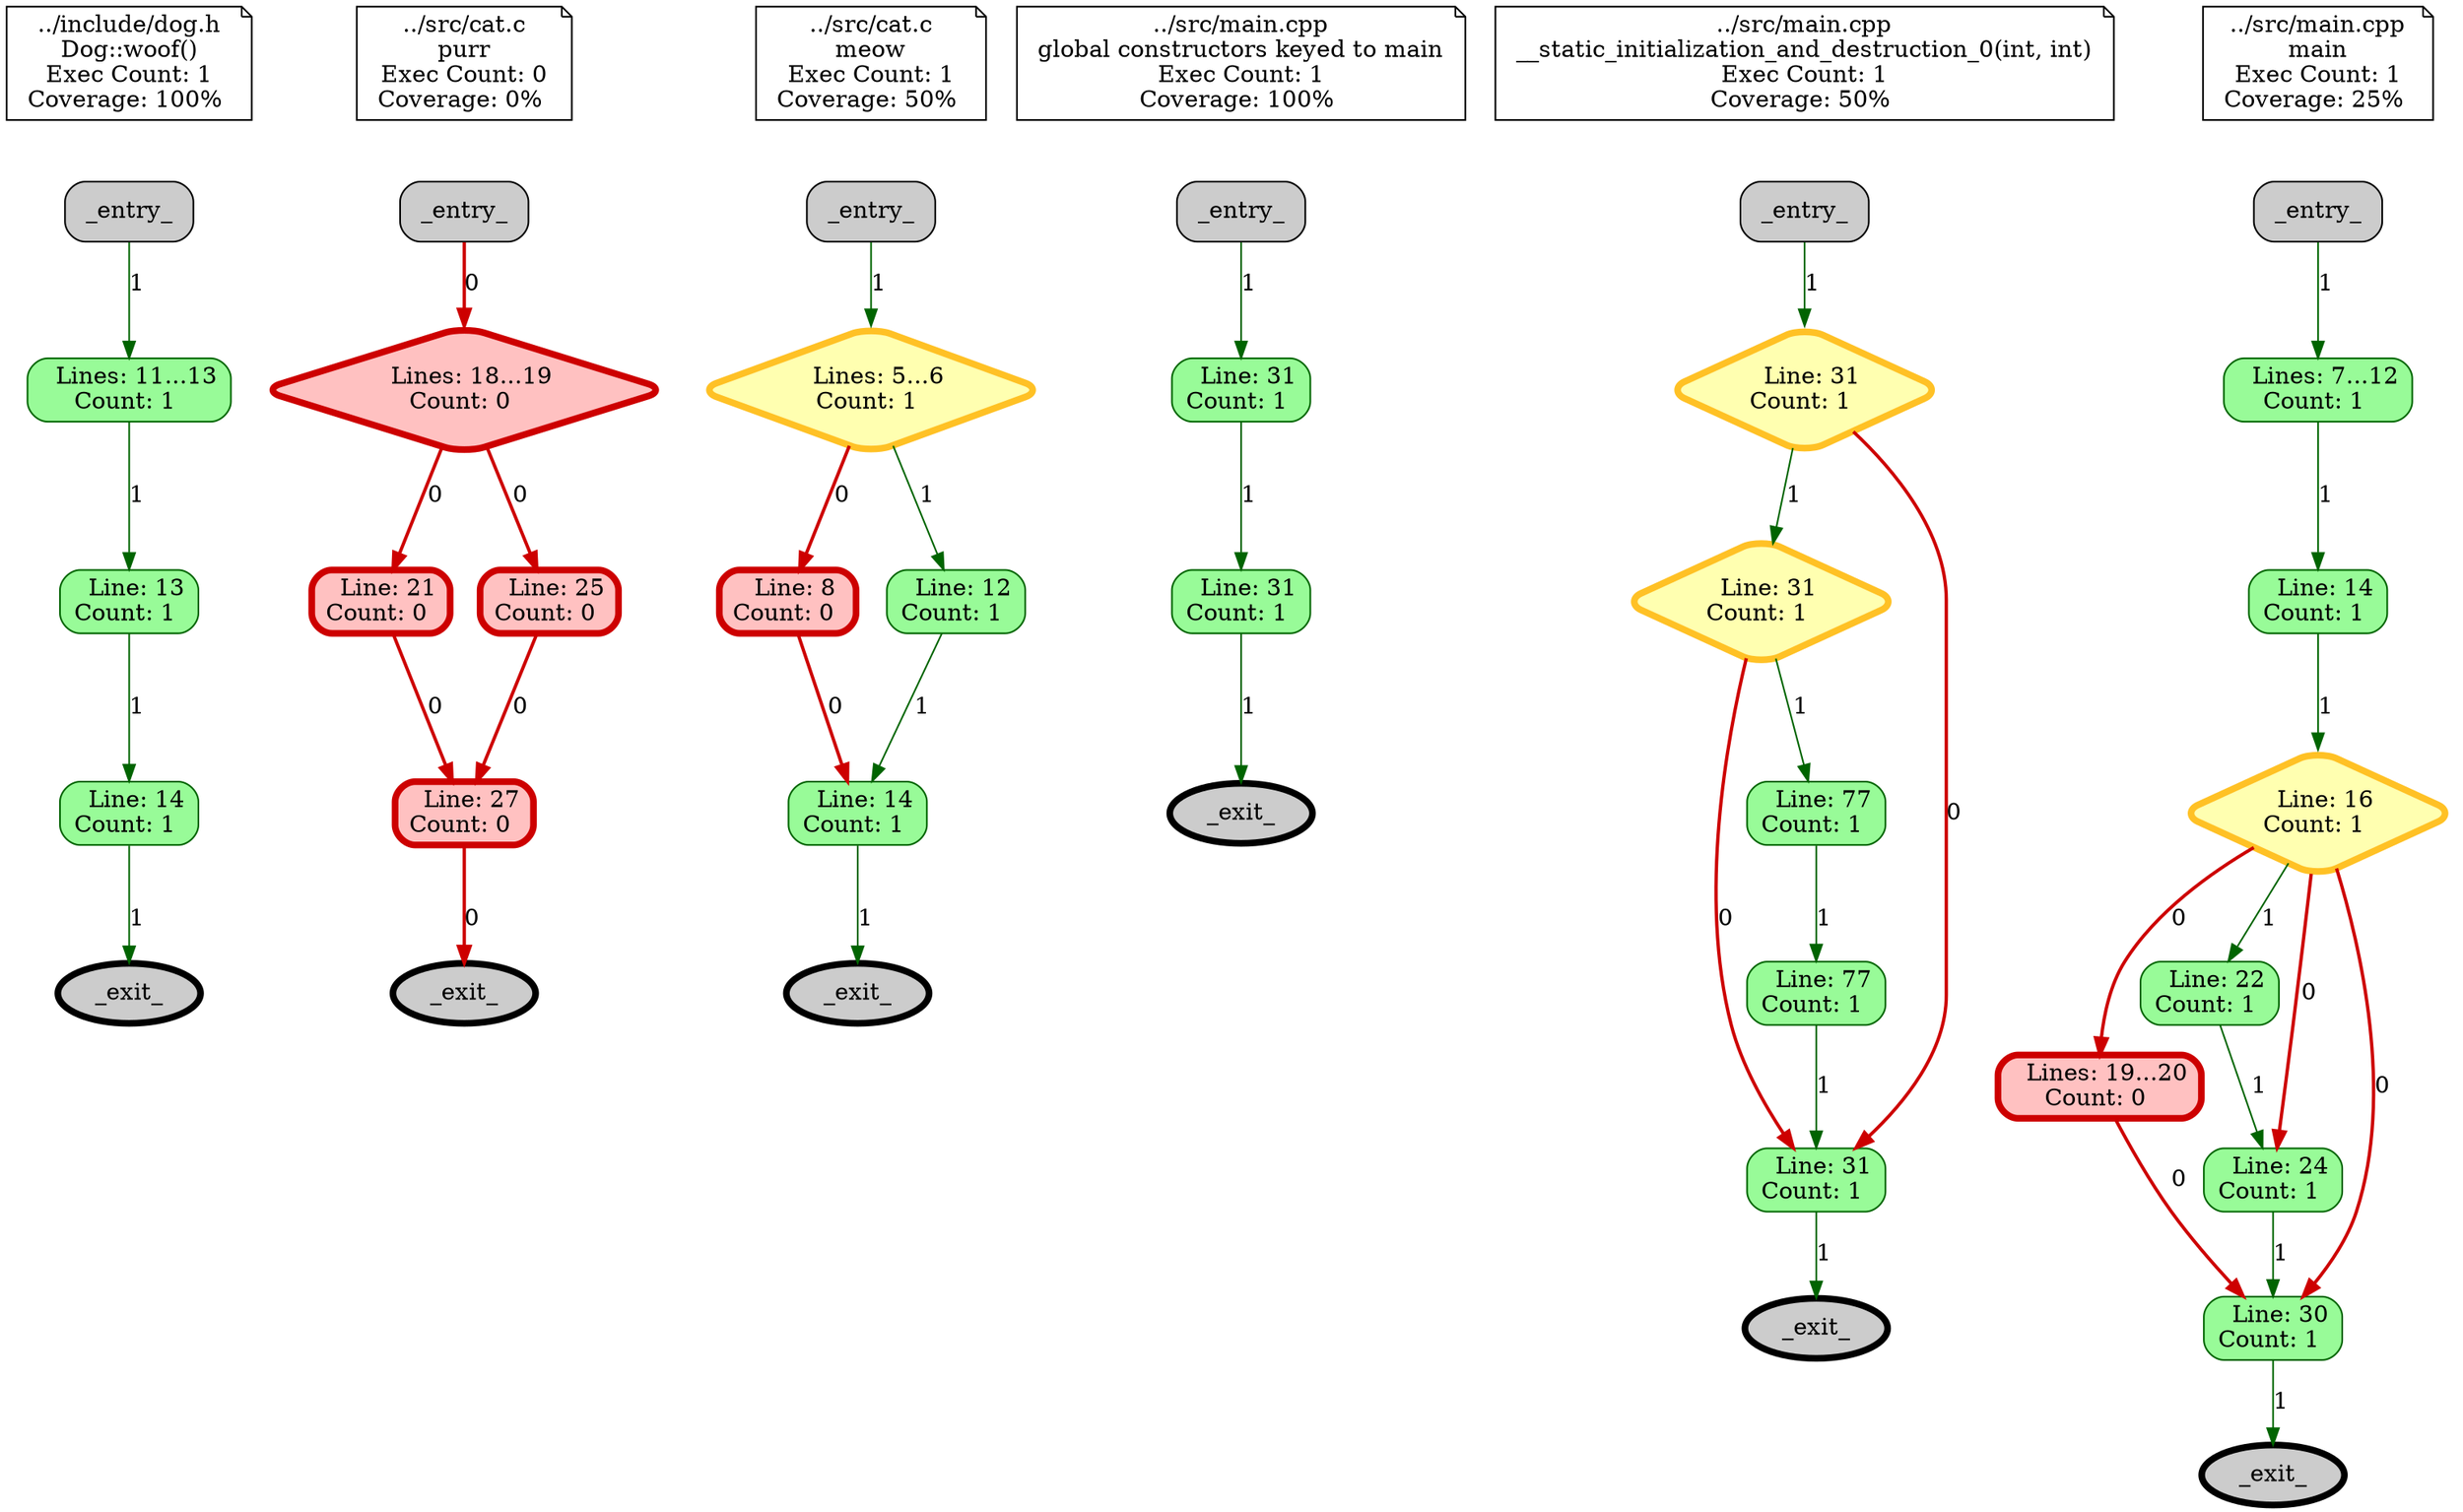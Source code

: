 digraph coverage{
   subgraph ".##include##dog.h"{
      subgraph function3565148803{
      B_Header_3565148803 ->  B_3565148803_953_0 [ color="black", style="invis" ];
      B_3565148803_953_0 -> B_3565148803_953_1 [ label = "1" , color="darkgreen" , style="solid" ]; 
      B_3565148803_953_1 -> B_3565148803_953_2 [ label = "1" , color="darkgreen" , style="solid" ]; 
      B_3565148803_953_2 -> B_3565148803_953_3 [ label = "1" , color="darkgreen" , style="solid" ]; 
      B_3565148803_953_3 -> B_3565148803_953_4 [ label = "1" , color="darkgreen" , style="solid" ]; 
      B_Header_3565148803 [ label=< ../include/dog.h <br /> Dog::woof() <br /> Exec Count: 1 <br /> Coverage: 100%  > style="filled" fillcolor="grey100" color="black" penwidth=1 shape="note" ];
      B_3565148803_953_0 [ label=< _entry_ > style="filled, rounded"  fillcolor="grey80" color="black" shape="box" ];
      B_3565148803_953_1 [ label=<  Lines: 11...13<br />Count: 1 > style="filled, rounded"  fillcolor="palegreen" color="darkgreen" shape="box" ];
      B_3565148803_953_2 [ label=<  Line: 13<br />Count: 1 > style="filled, rounded"  fillcolor="palegreen" color="darkgreen" shape="box" ];
      B_3565148803_953_3 [ label=<  Line: 14<br />Count: 1 > style="filled, rounded"  fillcolor="palegreen" color="darkgreen" shape="box" ];
      B_3565148803_953_4 [ label=< _exit_ > style="filled, rounded"  fillcolor="grey80" color="black" penwidth=4 shape="ellipse" ];
      }
   }
   subgraph ".##src##cat.c"{
      subgraph function3297155567{
      B_Header_3297155567 ->  B_3297155567_4_0 [ color="black", style="invis" ];
      B_3297155567_4_0 -> B_3297155567_4_1 [ label = "0" , color="red3" , style="solid", penwidth=2 ]; 
      B_3297155567_4_1 -> B_3297155567_4_2 [ label = "0" , color="red3" , style="solid", penwidth=2 ]; 
      B_3297155567_4_1 -> B_3297155567_4_3 [ label = "0" , color="red3" , style="solid", penwidth=2 ]; 
      B_3297155567_4_2 -> B_3297155567_4_4 [ label = "0" , color="red3" , style="solid", penwidth=2 ]; 
      B_3297155567_4_3 -> B_3297155567_4_4 [ label = "0" , color="red3" , style="solid", penwidth=2 ]; 
      B_3297155567_4_4 -> B_3297155567_4_5 [ label = "0" , color="red3" , style="solid", penwidth=2 ]; 
      B_Header_3297155567 [ label=< ../src/cat.c <br /> purr <br /> Exec Count: 0 <br /> Coverage: 0%  > style="filled" fillcolor="grey100" color="black" penwidth=1 shape="note" ];
      B_3297155567_4_0 [ label=< _entry_ > style="filled, rounded"  fillcolor="grey80" color="black" shape="box" ];
      B_3297155567_4_1 [ label=<  Lines: 18...19<br />Count: 0 > style="filled, rounded"  fillcolor="rosybrown1" color="red3" penwidth=4 shape="diamond" ];
      B_3297155567_4_2 [ label=<  Line: 21<br />Count: 0 > style="filled, rounded"  fillcolor="rosybrown1" color="red3" penwidth=4 shape="box" ];
      B_3297155567_4_3 [ label=<  Line: 25<br />Count: 0 > style="filled, rounded"  fillcolor="rosybrown1" color="red3" penwidth=4 shape="box" ];
      B_3297155567_4_4 [ label=<  Line: 27<br />Count: 0 > style="filled, rounded"  fillcolor="rosybrown1" color="red3" penwidth=4 shape="box" ];
      B_3297155567_4_5 [ label=< _exit_ > style="filled, rounded"  fillcolor="grey80" color="black" penwidth=4 shape="ellipse" ];
      }
      subgraph function3775268653{
      B_Header_3775268653 ->  B_3775268653_3_0 [ color="black", style="invis" ];
      B_3775268653_3_0 -> B_3775268653_3_1 [ label = "1" , color="darkgreen" , style="solid" ]; 
      B_3775268653_3_1 -> B_3775268653_3_2 [ label = "0" , color="red3" , style="solid", penwidth=2 ]; 
      B_3775268653_3_1 -> B_3775268653_3_3 [ label = "1" , color="darkgreen" , style="solid" ]; 
      B_3775268653_3_2 -> B_3775268653_3_4 [ label = "0" , color="red3" , style="solid", penwidth=2 ]; 
      B_3775268653_3_3 -> B_3775268653_3_4 [ label = "1" , color="darkgreen" , style="solid" ]; 
      B_3775268653_3_4 -> B_3775268653_3_5 [ label = "1" , color="darkgreen" , style="solid" ]; 
      B_Header_3775268653 [ label=< ../src/cat.c <br /> meow <br /> Exec Count: 1 <br /> Coverage: 50%  > style="filled" fillcolor="grey100" color="black" penwidth=1 shape="note" ];
      B_3775268653_3_0 [ label=< _entry_ > style="filled, rounded"  fillcolor="grey80" color="black" shape="box" ];
      B_3775268653_3_1 [ label=<  Lines: 5...6<br />Count: 1 > style="filled, rounded"  fillcolor="#FFFFB0" color="goldenrod1" penwidth=4 shape="diamond" ];
      B_3775268653_3_2 [ label=<  Line: 8<br />Count: 0 > style="filled, rounded"  fillcolor="rosybrown1" color="red3" penwidth=4 shape="box" ];
      B_3775268653_3_3 [ label=<  Line: 12<br />Count: 1 > style="filled, rounded"  fillcolor="palegreen" color="darkgreen" shape="box" ];
      B_3775268653_3_4 [ label=<  Line: 14<br />Count: 1 > style="filled, rounded"  fillcolor="palegreen" color="darkgreen" shape="box" ];
      B_3775268653_3_5 [ label=< _exit_ > style="filled, rounded"  fillcolor="grey80" color="black" penwidth=4 shape="ellipse" ];
      }
   }
   subgraph ".##src##main.cpp"{
      subgraph function790864387{
      B_Header_790864387 ->  B_790864387_965_0 [ color="black", style="invis" ];
      B_790864387_965_0 -> B_790864387_965_1 [ label = "1" , color="darkgreen" , style="solid" ]; 
      B_790864387_965_1 -> B_790864387_965_2 [ label = "1" , color="darkgreen" , style="solid" ]; 
      B_790864387_965_2 -> B_790864387_965_3 [ label = "1" , color="darkgreen" , style="solid" ]; 
      B_Header_790864387 [ label=< ../src/main.cpp <br /> global constructors keyed to main <br /> Exec Count: 1 <br /> Coverage: 100%  > style="filled" fillcolor="grey100" color="black" penwidth=1 shape="note" ];
      B_790864387_965_0 [ label=< _entry_ > style="filled, rounded"  fillcolor="grey80" color="black" shape="box" ];
      B_790864387_965_1 [ label=<  Line: 31<br />Count: 1 > style="filled, rounded"  fillcolor="palegreen" color="darkgreen" shape="box" ];
      B_790864387_965_2 [ label=<  Line: 31<br />Count: 1 > style="filled, rounded"  fillcolor="palegreen" color="darkgreen" shape="box" ];
      B_790864387_965_3 [ label=< _exit_ > style="filled, rounded"  fillcolor="grey80" color="black" penwidth=4 shape="ellipse" ];
      }
      subgraph function851233984{
      B_Header_851233984 ->  B_851233984_964_0 [ color="black", style="invis" ];
      B_851233984_964_0 -> B_851233984_964_1 [ label = "1" , color="darkgreen" , style="solid" ]; 
      B_851233984_964_1 -> B_851233984_964_2 [ label = "1" , color="darkgreen" , style="solid" ]; 
      B_851233984_964_1 -> B_851233984_964_5 [ label = "0" , color="red3" , style="solid", penwidth=2 ]; 
      B_851233984_964_2 -> B_851233984_964_3 [ label = "1" , color="darkgreen" , style="solid" ]; 
      B_851233984_964_2 -> B_851233984_964_5 [ label = "0" , color="red3" , style="solid", penwidth=2 ]; 
      B_851233984_964_3 -> B_851233984_964_4 [ label = "1" , color="darkgreen" , style="solid" ]; 
      B_851233984_964_4 -> B_851233984_964_5 [ label = "1" , color="darkgreen" , style="solid" ]; 
      B_851233984_964_5 -> B_851233984_964_6 [ label = "1" , color="darkgreen" , style="solid" ]; 
      B_Header_851233984 [ label=< ../src/main.cpp <br /> __static_initialization_and_destruction_0(int, int) <br /> Exec Count: 1 <br /> Coverage: 50%  > style="filled" fillcolor="grey100" color="black" penwidth=1 shape="note" ];
      B_851233984_964_0 [ label=< _entry_ > style="filled, rounded"  fillcolor="grey80" color="black" shape="box" ];
      B_851233984_964_1 [ label=<  Line: 31<br />Count: 1 > style="filled, rounded"  fillcolor="#FFFFB0" color="goldenrod1" penwidth=4 shape="diamond" ];
      B_851233984_964_2 [ label=<  Line: 31<br />Count: 1 > style="filled, rounded"  fillcolor="#FFFFB0" color="goldenrod1" penwidth=4 shape="diamond" ];
      B_851233984_964_3 [ label=<  Line: 77<br />Count: 1 > style="filled, rounded"  fillcolor="palegreen" color="darkgreen" shape="box" ];
      B_851233984_964_4 [ label=<  Line: 77<br />Count: 1 > style="filled, rounded"  fillcolor="palegreen" color="darkgreen" shape="box" ];
      B_851233984_964_5 [ label=<  Line: 31<br />Count: 1 > style="filled, rounded"  fillcolor="palegreen" color="darkgreen" shape="box" ];
      B_851233984_964_6 [ label=< _exit_ > style="filled, rounded"  fillcolor="grey80" color="black" penwidth=4 shape="ellipse" ];
      }
      subgraph function1773441047{
      B_Header_1773441047 ->  B_1773441047_955_0 [ color="black", style="invis" ];
      B_1773441047_955_0 -> B_1773441047_955_1 [ label = "1" , color="darkgreen" , style="solid" ]; 
      B_1773441047_955_1 -> B_1773441047_955_2 [ label = "1" , color="darkgreen" , style="solid" ]; 
      B_1773441047_955_2 -> B_1773441047_955_3 [ label = "1" , color="darkgreen" , style="solid" ]; 
      B_1773441047_955_3 -> B_1773441047_955_4 [ label = "0" , color="red3" , style="solid", penwidth=2 ]; 
      B_1773441047_955_3 -> B_1773441047_955_5 [ label = "1" , color="darkgreen" , style="solid" ]; 
      B_1773441047_955_3 -> B_1773441047_955_6 [ label = "0" , color="red3" , style="solid", penwidth=2 ]; 
      B_1773441047_955_3 -> B_1773441047_955_7 [ label = "0" , color="red3" , style="solid", penwidth=2 ]; 
      B_1773441047_955_4 -> B_1773441047_955_7 [ label = "0" , color="red3" , style="solid", penwidth=2 ]; 
      B_1773441047_955_5 -> B_1773441047_955_6 [ label = "1" , color="darkgreen" , style="solid" ]; 
      B_1773441047_955_6 -> B_1773441047_955_7 [ label = "1" , color="darkgreen" , style="solid" ]; 
      B_1773441047_955_7 -> B_1773441047_955_8 [ label = "1" , color="darkgreen" , style="solid" ]; 
      B_Header_1773441047 [ label=< ../src/main.cpp <br /> main <br /> Exec Count: 1 <br /> Coverage: 25%  > style="filled" fillcolor="grey100" color="black" penwidth=1 shape="note" ];
      B_1773441047_955_0 [ label=< _entry_ > style="filled, rounded"  fillcolor="grey80" color="black" shape="box" ];
      B_1773441047_955_1 [ label=<  Lines: 7...12<br />Count: 1 > style="filled, rounded"  fillcolor="palegreen" color="darkgreen" shape="box" ];
      B_1773441047_955_2 [ label=<  Line: 14<br />Count: 1 > style="filled, rounded"  fillcolor="palegreen" color="darkgreen" shape="box" ];
      B_1773441047_955_3 [ label=<  Line: 16<br />Count: 1 > style="filled, rounded"  fillcolor="#FFFFB0" color="goldenrod1" penwidth=4 shape="diamond" ];
      B_1773441047_955_4 [ label=<  Lines: 19...20<br />Count: 0 > style="filled, rounded"  fillcolor="rosybrown1" color="red3" penwidth=4 shape="box" ];
      B_1773441047_955_5 [ label=<  Line: 22<br />Count: 1 > style="filled, rounded"  fillcolor="palegreen" color="darkgreen" shape="box" ];
      B_1773441047_955_6 [ label=<  Line: 24<br />Count: 1 > style="filled, rounded"  fillcolor="palegreen" color="darkgreen" shape="box" ];
      B_1773441047_955_7 [ label=<  Line: 30<br />Count: 1 > style="filled, rounded"  fillcolor="palegreen" color="darkgreen" shape="box" ];
      B_1773441047_955_8 [ label=< _exit_ > style="filled, rounded"  fillcolor="grey80" color="black" penwidth=4 shape="ellipse" ];
      }
   }
}

